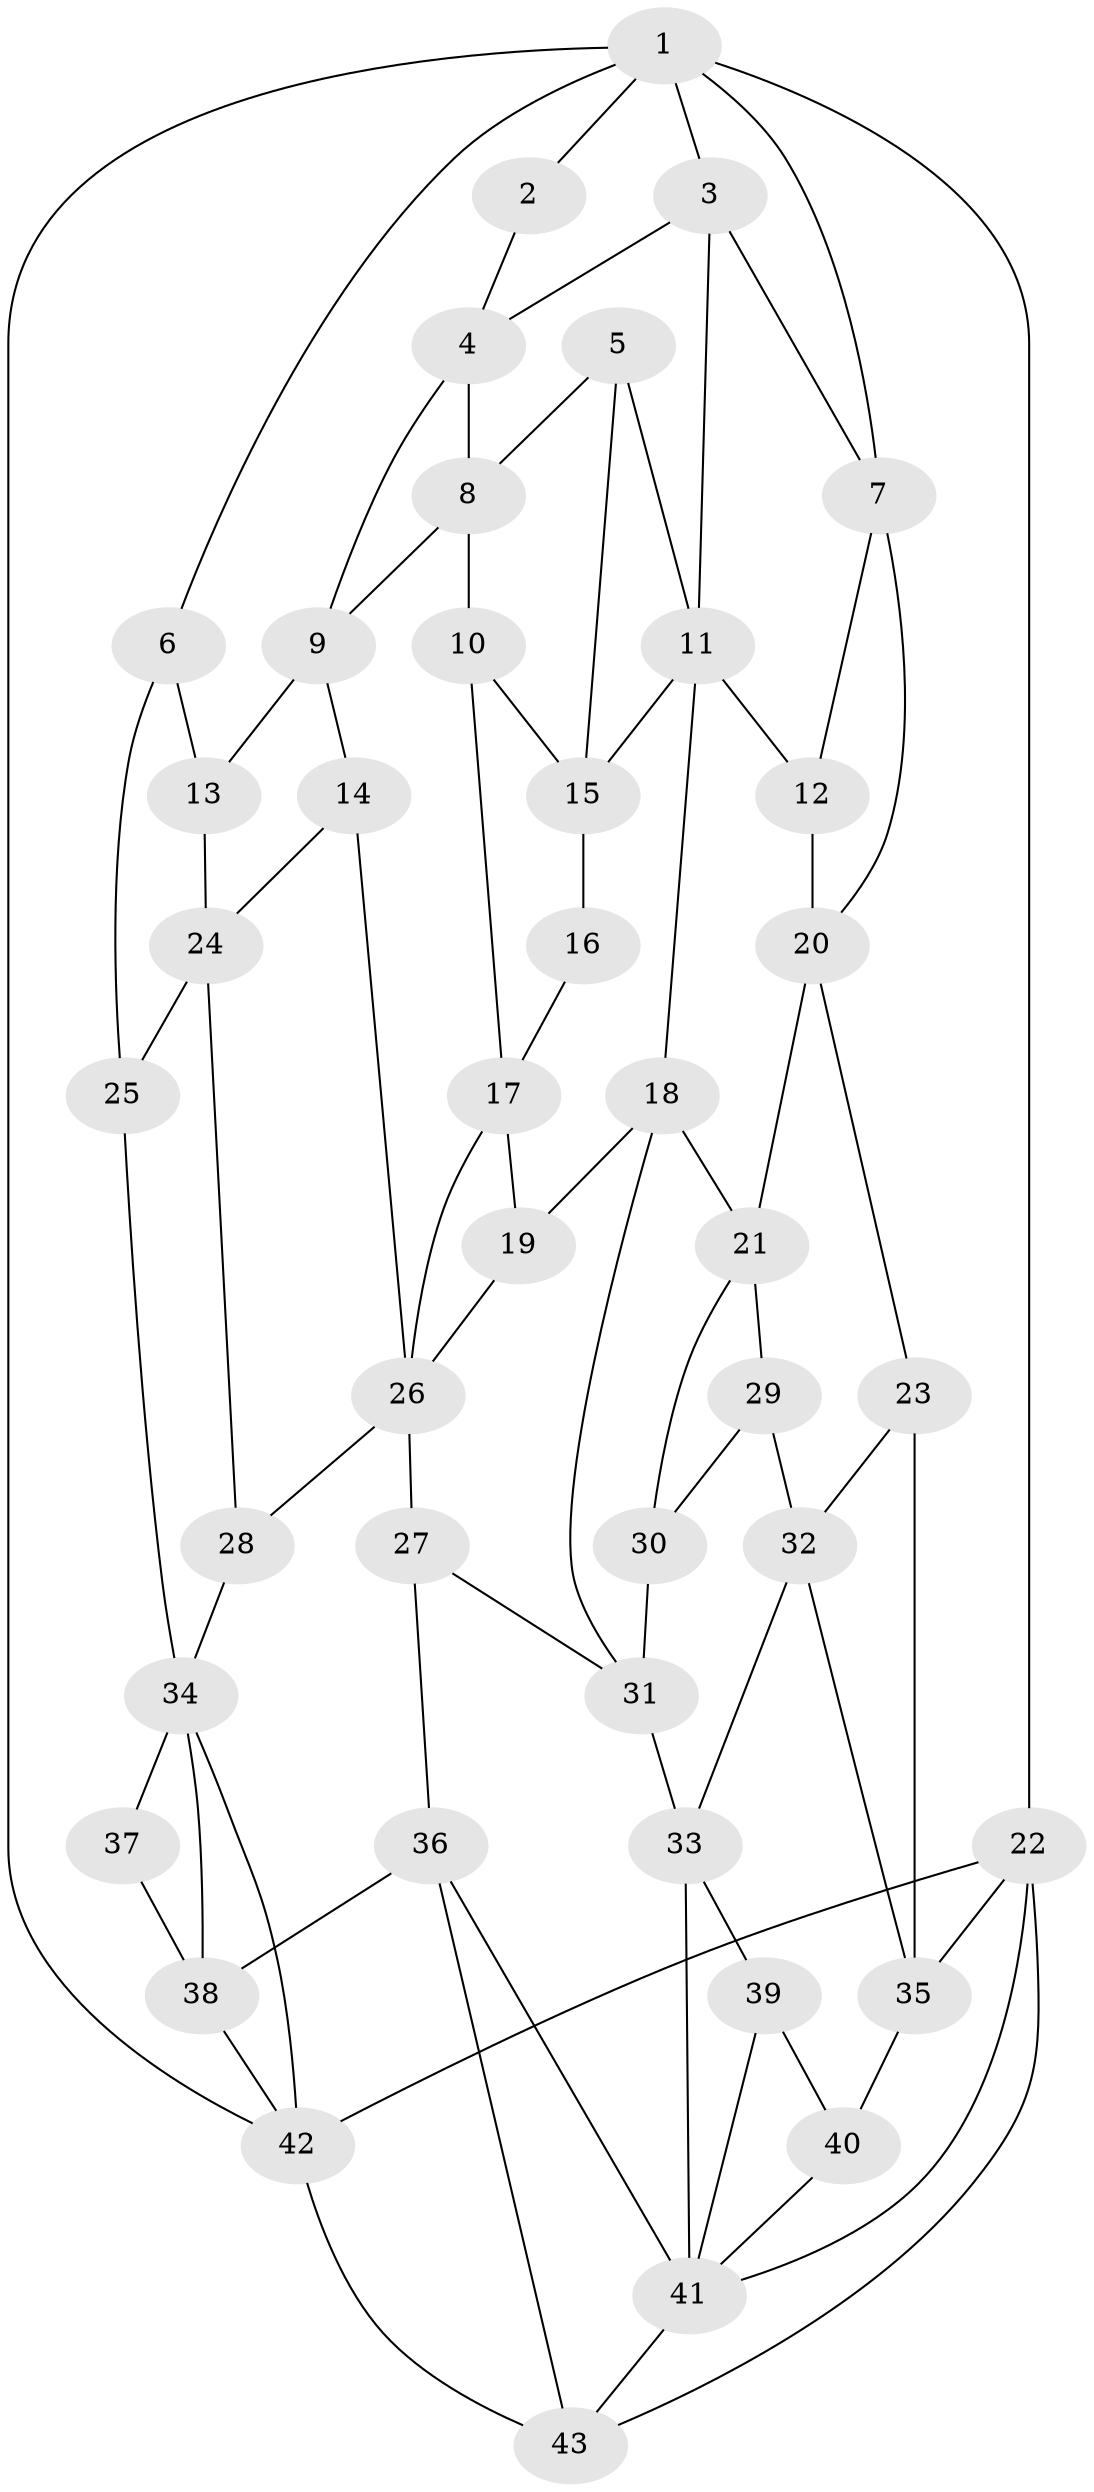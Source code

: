 // original degree distribution, {3: 0.018867924528301886, 6: 0.24528301886792453, 4: 0.2641509433962264, 5: 0.4716981132075472}
// Generated by graph-tools (version 1.1) at 2025/38/03/04/25 23:38:28]
// undirected, 43 vertices, 80 edges
graph export_dot {
  node [color=gray90,style=filled];
  1;
  2;
  3;
  4;
  5;
  6;
  7;
  8;
  9;
  10;
  11;
  12;
  13;
  14;
  15;
  16;
  17;
  18;
  19;
  20;
  21;
  22;
  23;
  24;
  25;
  26;
  27;
  28;
  29;
  30;
  31;
  32;
  33;
  34;
  35;
  36;
  37;
  38;
  39;
  40;
  41;
  42;
  43;
  1 -- 2 [weight=1.0];
  1 -- 3 [weight=1.0];
  1 -- 6 [weight=1.0];
  1 -- 7 [weight=1.0];
  1 -- 22 [weight=1.0];
  1 -- 42 [weight=1.0];
  2 -- 4 [weight=1.0];
  3 -- 4 [weight=1.0];
  3 -- 7 [weight=1.0];
  3 -- 11 [weight=1.0];
  4 -- 8 [weight=1.0];
  4 -- 9 [weight=1.0];
  5 -- 8 [weight=1.0];
  5 -- 11 [weight=1.0];
  5 -- 15 [weight=1.0];
  6 -- 13 [weight=2.0];
  6 -- 25 [weight=2.0];
  7 -- 12 [weight=1.0];
  7 -- 20 [weight=1.0];
  8 -- 9 [weight=1.0];
  8 -- 10 [weight=1.0];
  9 -- 13 [weight=1.0];
  9 -- 14 [weight=1.0];
  10 -- 15 [weight=2.0];
  10 -- 17 [weight=1.0];
  11 -- 12 [weight=1.0];
  11 -- 15 [weight=1.0];
  11 -- 18 [weight=1.0];
  12 -- 20 [weight=2.0];
  13 -- 24 [weight=1.0];
  14 -- 24 [weight=1.0];
  14 -- 26 [weight=1.0];
  15 -- 16 [weight=2.0];
  16 -- 17 [weight=1.0];
  17 -- 19 [weight=1.0];
  17 -- 26 [weight=1.0];
  18 -- 19 [weight=1.0];
  18 -- 21 [weight=1.0];
  18 -- 31 [weight=1.0];
  19 -- 26 [weight=1.0];
  20 -- 21 [weight=1.0];
  20 -- 23 [weight=1.0];
  21 -- 29 [weight=1.0];
  21 -- 30 [weight=1.0];
  22 -- 35 [weight=1.0];
  22 -- 41 [weight=1.0];
  22 -- 42 [weight=1.0];
  22 -- 43 [weight=1.0];
  23 -- 32 [weight=1.0];
  23 -- 35 [weight=1.0];
  24 -- 25 [weight=1.0];
  24 -- 28 [weight=1.0];
  25 -- 34 [weight=1.0];
  26 -- 27 [weight=2.0];
  26 -- 28 [weight=1.0];
  27 -- 31 [weight=1.0];
  27 -- 36 [weight=1.0];
  28 -- 34 [weight=1.0];
  29 -- 30 [weight=1.0];
  29 -- 32 [weight=2.0];
  30 -- 31 [weight=2.0];
  31 -- 33 [weight=1.0];
  32 -- 33 [weight=1.0];
  32 -- 35 [weight=1.0];
  33 -- 39 [weight=1.0];
  33 -- 41 [weight=1.0];
  34 -- 37 [weight=2.0];
  34 -- 38 [weight=1.0];
  34 -- 42 [weight=1.0];
  35 -- 40 [weight=1.0];
  36 -- 38 [weight=1.0];
  36 -- 41 [weight=1.0];
  36 -- 43 [weight=1.0];
  37 -- 38 [weight=2.0];
  38 -- 42 [weight=1.0];
  39 -- 40 [weight=2.0];
  39 -- 41 [weight=1.0];
  40 -- 41 [weight=1.0];
  41 -- 43 [weight=1.0];
  42 -- 43 [weight=1.0];
}
